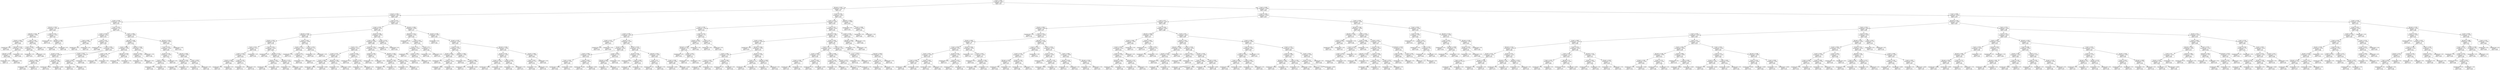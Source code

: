 digraph Tree {
node [shape=box, fontname="helvetica"] ;
edge [fontname="helvetica"] ;
0 [label="P mod <= 0.002\nsquared_error = 0.013\nsamples = 891\nvalue = 0.53"] ;
1 [label="SW mod <= 0.425\nsquared_error = 0.014\nsamples = 318\nvalue = 0.6"] ;
0 -> 1 [labeldistance=2.5, labelangle=45, headlabel="True"] ;
2 [label="W mod <= 0.189\nsquared_error = 0.014\nsamples = 199\nvalue = 0.647"] ;
1 -> 2 ;
3 [label="H mod <= 0.246\nsquared_error = 0.014\nsamples = 67\nvalue = 0.703"] ;
2 -> 3 ;
4 [label="SW mod <= 0.285\nsquared_error = 0.013\nsamples = 10\nvalue = 0.843"] ;
3 -> 4 ;
5 [label="SW mod <= 0.181\nsquared_error = 0.004\nsamples = 7\nvalue = 0.909"] ;
4 -> 5 ;
6 [label="W mod <= 0.044\nsquared_error = 0.004\nsamples = 4\nvalue = 0.946"] ;
5 -> 6 ;
7 [label="squared_error = 0.0\nsamples = 1\nvalue = 0.853"] ;
6 -> 7 ;
8 [label="SW mod <= 0.174\nsquared_error = 0.001\nsamples = 3\nvalue = 0.977"] ;
6 -> 8 ;
9 [label="SW mod <= 0.141\nsquared_error = 0.0\nsamples = 2\nvalue = 0.998"] ;
8 -> 9 ;
10 [label="squared_error = 0.0\nsamples = 1\nvalue = 1.0"] ;
9 -> 10 ;
11 [label="squared_error = -0.0\nsamples = 1\nvalue = 0.995"] ;
9 -> 11 ;
12 [label="squared_error = 0.0\nsamples = 1\nvalue = 0.936"] ;
8 -> 12 ;
13 [label="T mod <= 0.391\nsquared_error = 0.001\nsamples = 3\nvalue = 0.859"] ;
5 -> 13 ;
14 [label="H mod <= 0.056\nsquared_error = 0.0\nsamples = 2\nvalue = 0.881"] ;
13 -> 14 ;
15 [label="squared_error = 0.0\nsamples = 1\nvalue = 0.873"] ;
14 -> 15 ;
16 [label="squared_error = 0.0\nsamples = 1\nvalue = 0.889"] ;
14 -> 16 ;
17 [label="squared_error = 0.0\nsamples = 1\nvalue = 0.815"] ;
13 -> 17 ;
18 [label="T mod <= 0.537\nsquared_error = 0.001\nsamples = 3\nvalue = 0.69"] ;
4 -> 18 ;
19 [label="squared_error = 0.0\nsamples = 1\nvalue = 0.729"] ;
18 -> 19 ;
20 [label="SW mod <= 0.399\nsquared_error = 0.0\nsamples = 2\nvalue = 0.671"] ;
18 -> 20 ;
21 [label="squared_error = 0.0\nsamples = 1\nvalue = 0.662"] ;
20 -> 21 ;
22 [label="squared_error = 0.0\nsamples = 1\nvalue = 0.68"] ;
20 -> 22 ;
23 [label="T mod <= 0.453\nsquared_error = 0.01\nsamples = 57\nvalue = 0.678"] ;
3 -> 23 ;
24 [label="T mod <= 0.129\nsquared_error = 0.008\nsamples = 35\nvalue = 0.719"] ;
23 -> 24 ;
25 [label="T mod <= 0.061\nsquared_error = 0.001\nsamples = 2\nvalue = 0.895"] ;
24 -> 25 ;
26 [label="squared_error = 0.0\nsamples = 1\nvalue = 0.92"] ;
25 -> 26 ;
27 [label="squared_error = 0.0\nsamples = 1\nvalue = 0.87"] ;
25 -> 27 ;
28 [label="H mod <= 0.28\nsquared_error = 0.007\nsamples = 33\nvalue = 0.709"] ;
24 -> 28 ;
29 [label="squared_error = 0.0\nsamples = 1\nvalue = 0.886"] ;
28 -> 29 ;
30 [label="P mod <= 0.001\nsquared_error = 0.006\nsamples = 32\nvalue = 0.703"] ;
28 -> 30 ;
31 [label="W mod <= 0.102\nsquared_error = 0.006\nsamples = 28\nvalue = 0.714"] ;
30 -> 31 ;
32 [label="W mod <= 0.081\nsquared_error = 0.001\nsamples = 8\nvalue = 0.778"] ;
31 -> 32 ;
33 [label="squared_error = 0.0\nsamples = 4\nvalue = 0.804"] ;
32 -> 33 ;
34 [label="squared_error = 0.0\nsamples = 4\nvalue = 0.751"] ;
32 -> 34 ;
35 [label="W mod <= 0.109\nsquared_error = 0.005\nsamples = 20\nvalue = 0.688"] ;
31 -> 35 ;
36 [label="squared_error = 0.003\nsamples = 3\nvalue = 0.578"] ;
35 -> 36 ;
37 [label="squared_error = 0.003\nsamples = 17\nvalue = 0.708"] ;
35 -> 37 ;
38 [label="P mod <= 0.002\nsquared_error = 0.002\nsamples = 4\nvalue = 0.629"] ;
30 -> 38 ;
39 [label="H mod <= 0.952\nsquared_error = 0.0\nsamples = 3\nvalue = 0.606"] ;
38 -> 39 ;
40 [label="squared_error = 0.0\nsamples = 2\nvalue = 0.593"] ;
39 -> 40 ;
41 [label="squared_error = -0.0\nsamples = 1\nvalue = 0.632"] ;
39 -> 41 ;
42 [label="squared_error = -0.0\nsamples = 1\nvalue = 0.698"] ;
38 -> 42 ;
43 [label="T mod <= 0.498\nsquared_error = 0.005\nsamples = 22\nvalue = 0.613"] ;
23 -> 43 ;
44 [label="SW mod <= 0.264\nsquared_error = 0.003\nsamples = 7\nvalue = 0.542"] ;
43 -> 44 ;
45 [label="H mod <= 0.838\nsquared_error = 0.002\nsamples = 4\nvalue = 0.505"] ;
44 -> 45 ;
46 [label="T mod <= 0.48\nsquared_error = 0.0\nsamples = 2\nvalue = 0.462"] ;
45 -> 46 ;
47 [label="squared_error = 0.0\nsamples = 1\nvalue = 0.447"] ;
46 -> 47 ;
48 [label="squared_error = 0.0\nsamples = 1\nvalue = 0.477"] ;
46 -> 48 ;
49 [label="SW mod <= 0.158\nsquared_error = 0.0\nsamples = 2\nvalue = 0.548"] ;
45 -> 49 ;
50 [label="squared_error = 0.0\nsamples = 1\nvalue = 0.559"] ;
49 -> 50 ;
51 [label="squared_error = -0.0\nsamples = 1\nvalue = 0.537"] ;
49 -> 51 ;
52 [label="SW mod <= 0.344\nsquared_error = 0.001\nsamples = 3\nvalue = 0.591"] ;
44 -> 52 ;
53 [label="W mod <= 0.108\nsquared_error = 0.0\nsamples = 2\nvalue = 0.613"] ;
52 -> 53 ;
54 [label="squared_error = 0.0\nsamples = 1\nvalue = 0.622"] ;
53 -> 54 ;
55 [label="squared_error = 0.0\nsamples = 1\nvalue = 0.603"] ;
53 -> 55 ;
56 [label="squared_error = -0.0\nsamples = 1\nvalue = 0.548"] ;
52 -> 56 ;
57 [label="SW mod <= 0.414\nsquared_error = 0.003\nsamples = 15\nvalue = 0.645"] ;
43 -> 57 ;
58 [label="T mod <= 0.521\nsquared_error = 0.002\nsamples = 14\nvalue = 0.655"] ;
57 -> 58 ;
59 [label="W mod <= 0.176\nsquared_error = 0.003\nsamples = 3\nvalue = 0.612"] ;
58 -> 59 ;
60 [label="H mod <= 0.603\nsquared_error = 0.001\nsamples = 2\nvalue = 0.578"] ;
59 -> 60 ;
61 [label="squared_error = 0.0\nsamples = 1\nvalue = 0.549"] ;
60 -> 61 ;
62 [label="squared_error = 0.0\nsamples = 1\nvalue = 0.607"] ;
60 -> 62 ;
63 [label="squared_error = 0.0\nsamples = 1\nvalue = 0.68"] ;
59 -> 63 ;
64 [label="SW mod <= 0.405\nsquared_error = 0.001\nsamples = 11\nvalue = 0.666"] ;
58 -> 64 ;
65 [label="SW mod <= 0.384\nsquared_error = 0.0\nsamples = 9\nvalue = 0.661"] ;
64 -> 65 ;
66 [label="squared_error = 0.0\nsamples = 7\nvalue = 0.668"] ;
65 -> 66 ;
67 [label="squared_error = 0.0\nsamples = 2\nvalue = 0.637"] ;
65 -> 67 ;
68 [label="T mod <= 0.639\nsquared_error = 0.0\nsamples = 2\nvalue = 0.691"] ;
64 -> 68 ;
69 [label="squared_error = 0.0\nsamples = 1\nvalue = 0.702"] ;
68 -> 69 ;
70 [label="squared_error = 0.0\nsamples = 1\nvalue = 0.68"] ;
68 -> 70 ;
71 [label="squared_error = -0.0\nsamples = 1\nvalue = 0.516"] ;
57 -> 71 ;
72 [label="T mod <= 0.577\nsquared_error = 0.011\nsamples = 132\nvalue = 0.619"] ;
2 -> 72 ;
73 [label="H mod <= 0.422\nsquared_error = 0.01\nsamples = 95\nvalue = 0.638"] ;
72 -> 73 ;
74 [label="SW mod <= 0.295\nsquared_error = 0.011\nsamples = 33\nvalue = 0.689"] ;
73 -> 74 ;
75 [label="W mod <= 0.244\nsquared_error = 0.01\nsamples = 28\nvalue = 0.704"] ;
74 -> 75 ;
76 [label="T mod <= 0.472\nsquared_error = 0.017\nsamples = 6\nvalue = 0.789"] ;
75 -> 76 ;
77 [label="H mod <= 0.333\nsquared_error = 0.005\nsamples = 5\nvalue = 0.839"] ;
76 -> 77 ;
78 [label="W mod <= 0.228\nsquared_error = 0.004\nsamples = 3\nvalue = 0.883"] ;
77 -> 78 ;
79 [label="squared_error = 0.0\nsamples = 1\nvalue = 0.97"] ;
78 -> 79 ;
80 [label="squared_error = 0.0\nsamples = 2\nvalue = 0.839"] ;
78 -> 80 ;
81 [label="H mod <= 0.379\nsquared_error = 0.0\nsamples = 2\nvalue = 0.772"] ;
77 -> 81 ;
82 [label="squared_error = 0.0\nsamples = 1\nvalue = 0.751"] ;
81 -> 82 ;
83 [label="squared_error = 0.0\nsamples = 1\nvalue = 0.793"] ;
81 -> 83 ;
84 [label="squared_error = -0.0\nsamples = 1\nvalue = 0.544"] ;
76 -> 84 ;
85 [label="T mod <= 0.223\nsquared_error = 0.005\nsamples = 22\nvalue = 0.681"] ;
75 -> 85 ;
86 [label="squared_error = 0.0\nsamples = 1\nvalue = 0.821"] ;
85 -> 86 ;
87 [label="SW mod <= 0.172\nsquared_error = 0.005\nsamples = 21\nvalue = 0.675"] ;
85 -> 87 ;
88 [label="W mod <= 0.291\nsquared_error = 0.004\nsamples = 7\nvalue = 0.631"] ;
87 -> 88 ;
89 [label="squared_error = 0.0\nsamples = 1\nvalue = 0.485"] ;
88 -> 89 ;
90 [label="squared_error = 0.001\nsamples = 6\nvalue = 0.655"] ;
88 -> 90 ;
91 [label="SW mod <= 0.173\nsquared_error = 0.003\nsamples = 14\nvalue = 0.697"] ;
87 -> 91 ;
92 [label="squared_error = 0.0\nsamples = 1\nvalue = 0.806"] ;
91 -> 92 ;
93 [label="squared_error = 0.003\nsamples = 13\nvalue = 0.688"] ;
91 -> 93 ;
94 [label="H mod <= 0.292\nsquared_error = 0.008\nsamples = 5\nvalue = 0.601"] ;
74 -> 94 ;
95 [label="H mod <= 0.271\nsquared_error = 0.002\nsamples = 3\nvalue = 0.666"] ;
94 -> 95 ;
96 [label="squared_error = 0.0\nsamples = 1\nvalue = 0.723"] ;
95 -> 96 ;
97 [label="T mod <= 0.43\nsquared_error = 0.0\nsamples = 2\nvalue = 0.637"] ;
95 -> 97 ;
98 [label="squared_error = 0.0\nsamples = 1\nvalue = 0.659"] ;
97 -> 98 ;
99 [label="squared_error = 0.0\nsamples = 1\nvalue = 0.615"] ;
97 -> 99 ;
100 [label="H mod <= 0.334\nsquared_error = 0.0\nsamples = 2\nvalue = 0.504"] ;
94 -> 100 ;
101 [label="squared_error = 0.0\nsamples = 1\nvalue = 0.487"] ;
100 -> 101 ;
102 [label="squared_error = -0.0\nsamples = 1\nvalue = 0.521"] ;
100 -> 102 ;
103 [label="W mod <= 0.586\nsquared_error = 0.008\nsamples = 62\nvalue = 0.611"] ;
73 -> 103 ;
104 [label="H mod <= 0.801\nsquared_error = 0.007\nsamples = 60\nvalue = 0.606"] ;
103 -> 104 ;
105 [label="P mod <= 0.0\nsquared_error = 0.007\nsamples = 51\nvalue = 0.593"] ;
104 -> 105 ;
106 [label="H mod <= 0.727\nsquared_error = 0.007\nsamples = 44\nvalue = 0.605"] ;
105 -> 106 ;
107 [label="H mod <= 0.681\nsquared_error = 0.007\nsamples = 39\nvalue = 0.616"] ;
106 -> 107 ;
108 [label="squared_error = 0.006\nsamples = 35\nvalue = 0.607"] ;
107 -> 108 ;
109 [label="squared_error = 0.004\nsamples = 4\nvalue = 0.697"] ;
107 -> 109 ;
110 [label="SW mod <= 0.185\nsquared_error = 0.002\nsamples = 5\nvalue = 0.516"] ;
106 -> 110 ;
111 [label="squared_error = 0.0\nsamples = 1\nvalue = 0.44"] ;
110 -> 111 ;
112 [label="squared_error = 0.001\nsamples = 4\nvalue = 0.534"] ;
110 -> 112 ;
113 [label="H mod <= 0.433\nsquared_error = 0.001\nsamples = 7\nvalue = 0.518"] ;
105 -> 113 ;
114 [label="squared_error = 0.0\nsamples = 1\nvalue = 0.451"] ;
113 -> 114 ;
115 [label="W mod <= 0.274\nsquared_error = 0.0\nsamples = 6\nvalue = 0.529"] ;
113 -> 115 ;
116 [label="squared_error = 0.0\nsamples = 2\nvalue = 0.51"] ;
115 -> 116 ;
117 [label="squared_error = 0.0\nsamples = 4\nvalue = 0.539"] ;
115 -> 117 ;
118 [label="W mod <= 0.214\nsquared_error = 0.003\nsamples = 9\nvalue = 0.678"] ;
104 -> 118 ;
119 [label="W mod <= 0.209\nsquared_error = 0.0\nsamples = 2\nvalue = 0.61"] ;
118 -> 119 ;
120 [label="squared_error = 0.0\nsamples = 1\nvalue = 0.628"] ;
119 -> 120 ;
121 [label="squared_error = -0.0\nsamples = 1\nvalue = 0.591"] ;
119 -> 121 ;
122 [label="SW mod <= 0.168\nsquared_error = 0.002\nsamples = 7\nvalue = 0.697"] ;
118 -> 122 ;
123 [label="SW mod <= 0.148\nsquared_error = 0.0\nsamples = 2\nvalue = 0.741"] ;
122 -> 123 ;
124 [label="squared_error = 0.0\nsamples = 1\nvalue = 0.751"] ;
123 -> 124 ;
125 [label="squared_error = 0.0\nsamples = 1\nvalue = 0.731"] ;
123 -> 125 ;
126 [label="T mod <= 0.447\nsquared_error = 0.002\nsamples = 5\nvalue = 0.68"] ;
122 -> 126 ;
127 [label="squared_error = 0.0\nsamples = 3\nvalue = 0.711"] ;
126 -> 127 ;
128 [label="squared_error = 0.0\nsamples = 2\nvalue = 0.634"] ;
126 -> 128 ;
129 [label="H mod <= 0.742\nsquared_error = 0.0\nsamples = 2\nvalue = 0.783"] ;
103 -> 129 ;
130 [label="squared_error = 0.0\nsamples = 1\nvalue = 0.797"] ;
129 -> 130 ;
131 [label="squared_error = 0.0\nsamples = 1\nvalue = 0.769"] ;
129 -> 131 ;
132 [label="SW mod <= 0.206\nsquared_error = 0.009\nsamples = 37\nvalue = 0.57"] ;
72 -> 132 ;
133 [label="SW mod <= 0.174\nsquared_error = 0.004\nsamples = 6\nvalue = 0.445"] ;
132 -> 133 ;
134 [label="squared_error = 0.0\nsamples = 1\nvalue = 0.548"] ;
133 -> 134 ;
135 [label="T mod <= 0.62\nsquared_error = 0.002\nsamples = 5\nvalue = 0.425"] ;
133 -> 135 ;
136 [label="P mod <= 0.0\nsquared_error = 0.002\nsamples = 3\nvalue = 0.453"] ;
135 -> 136 ;
137 [label="squared_error = 0.0\nsamples = 1\nvalue = 0.51"] ;
136 -> 137 ;
138 [label="H mod <= 0.587\nsquared_error = 0.0\nsamples = 2\nvalue = 0.424"] ;
136 -> 138 ;
139 [label="squared_error = 0.0\nsamples = 1\nvalue = 0.441"] ;
138 -> 139 ;
140 [label="squared_error = 0.0\nsamples = 1\nvalue = 0.408"] ;
138 -> 140 ;
141 [label="H mod <= 0.3\nsquared_error = 0.0\nsamples = 2\nvalue = 0.382"] ;
135 -> 141 ;
142 [label="squared_error = 0.0\nsamples = 1\nvalue = 0.393"] ;
141 -> 142 ;
143 [label="squared_error = 0.0\nsamples = 1\nvalue = 0.372"] ;
141 -> 143 ;
144 [label="W mod <= 0.198\nsquared_error = 0.007\nsamples = 31\nvalue = 0.594"] ;
132 -> 144 ;
145 [label="squared_error = 0.0\nsamples = 1\nvalue = 0.398"] ;
144 -> 145 ;
146 [label="W mod <= 0.279\nsquared_error = 0.005\nsamples = 30\nvalue = 0.601"] ;
144 -> 146 ;
147 [label="H mod <= 0.49\nsquared_error = 0.003\nsamples = 17\nvalue = 0.633"] ;
146 -> 147 ;
148 [label="W mod <= 0.203\nsquared_error = 0.001\nsamples = 12\nvalue = 0.656"] ;
147 -> 148 ;
149 [label="squared_error = 0.0\nsamples = 1\nvalue = 0.706"] ;
148 -> 149 ;
150 [label="P mod <= 0.0\nsquared_error = 0.001\nsamples = 11\nvalue = 0.651"] ;
148 -> 150 ;
151 [label="squared_error = 0.001\nsamples = 10\nvalue = 0.647"] ;
150 -> 151 ;
152 [label="squared_error = 0.0\nsamples = 1\nvalue = 0.695"] ;
150 -> 152 ;
153 [label="SW mod <= 0.366\nsquared_error = 0.002\nsamples = 5\nvalue = 0.577"] ;
147 -> 153 ;
154 [label="squared_error = 0.0\nsamples = 1\nvalue = 0.652"] ;
153 -> 154 ;
155 [label="T mod <= 0.689\nsquared_error = 0.001\nsamples = 4\nvalue = 0.559"] ;
153 -> 155 ;
156 [label="squared_error = 0.0\nsamples = 2\nvalue = 0.53"] ;
155 -> 156 ;
157 [label="squared_error = 0.001\nsamples = 2\nvalue = 0.587"] ;
155 -> 157 ;
158 [label="SW mod <= 0.363\nsquared_error = 0.006\nsamples = 13\nvalue = 0.559"] ;
146 -> 158 ;
159 [label="W mod <= 0.378\nsquared_error = 0.002\nsamples = 10\nvalue = 0.523"] ;
158 -> 159 ;
160 [label="H mod <= 0.431\nsquared_error = 0.001\nsamples = 8\nvalue = 0.536"] ;
159 -> 160 ;
161 [label="squared_error = 0.001\nsamples = 6\nvalue = 0.547"] ;
160 -> 161 ;
162 [label="squared_error = 0.001\nsamples = 2\nvalue = 0.505"] ;
160 -> 162 ;
163 [label="H mod <= 0.338\nsquared_error = 0.0\nsamples = 2\nvalue = 0.469"] ;
159 -> 163 ;
164 [label="squared_error = 0.0\nsamples = 1\nvalue = 0.466"] ;
163 -> 164 ;
165 [label="squared_error = -0.0\nsamples = 1\nvalue = 0.471"] ;
163 -> 165 ;
166 [label="W mod <= 0.464\nsquared_error = 0.001\nsamples = 3\nvalue = 0.681"] ;
158 -> 166 ;
167 [label="T mod <= 0.635\nsquared_error = 0.0\nsamples = 2\nvalue = 0.701"] ;
166 -> 167 ;
168 [label="squared_error = 0.0\nsamples = 1\nvalue = 0.698"] ;
167 -> 168 ;
169 [label="squared_error = 0.0\nsamples = 1\nvalue = 0.705"] ;
167 -> 169 ;
170 [label="squared_error = -0.0\nsamples = 1\nvalue = 0.641"] ;
166 -> 170 ;
171 [label="H mod <= 0.794\nsquared_error = 0.005\nsamples = 119\nvalue = 0.521"] ;
1 -> 171 ;
172 [label="T mod <= 0.722\nsquared_error = 0.004\nsamples = 116\nvalue = 0.518"] ;
171 -> 172 ;
173 [label="T mod <= 0.709\nsquared_error = 0.004\nsamples = 71\nvalue = 0.503"] ;
172 -> 173 ;
174 [label="H mod <= 0.195\nsquared_error = 0.004\nsamples = 64\nvalue = 0.51"] ;
173 -> 174 ;
175 [label="H mod <= 0.157\nsquared_error = 0.001\nsamples = 2\nvalue = 0.611"] ;
174 -> 175 ;
176 [label="squared_error = 0.0\nsamples = 1\nvalue = 0.587"] ;
175 -> 176 ;
177 [label="squared_error = -0.0\nsamples = 1\nvalue = 0.635"] ;
175 -> 177 ;
178 [label="W mod <= 0.19\nsquared_error = 0.004\nsamples = 62\nvalue = 0.507"] ;
174 -> 178 ;
179 [label="W mod <= 0.187\nsquared_error = 0.004\nsamples = 24\nvalue = 0.528"] ;
178 -> 179 ;
180 [label="H mod <= 0.599\nsquared_error = 0.003\nsamples = 21\nvalue = 0.516"] ;
179 -> 180 ;
181 [label="T mod <= 0.544\nsquared_error = 0.001\nsamples = 11\nvalue = 0.493"] ;
180 -> 181 ;
182 [label="squared_error = 0.001\nsamples = 4\nvalue = 0.458"] ;
181 -> 182 ;
183 [label="squared_error = 0.001\nsamples = 7\nvalue = 0.513"] ;
181 -> 183 ;
184 [label="H mod <= 0.635\nsquared_error = 0.003\nsamples = 10\nvalue = 0.541"] ;
180 -> 184 ;
185 [label="squared_error = 0.003\nsamples = 4\nvalue = 0.591"] ;
184 -> 185 ;
186 [label="squared_error = 0.001\nsamples = 6\nvalue = 0.508"] ;
184 -> 186 ;
187 [label="H mod <= 0.597\nsquared_error = 0.0\nsamples = 3\nvalue = 0.616"] ;
179 -> 187 ;
188 [label="SW mod <= 0.806\nsquared_error = 0.0\nsamples = 2\nvalue = 0.603"] ;
187 -> 188 ;
189 [label="squared_error = 0.0\nsamples = 1\nvalue = 0.614"] ;
188 -> 189 ;
190 [label="squared_error = 0.0\nsamples = 1\nvalue = 0.593"] ;
188 -> 190 ;
191 [label="squared_error = -0.0\nsamples = 1\nvalue = 0.642"] ;
187 -> 191 ;
192 [label="W mod <= 0.197\nsquared_error = 0.003\nsamples = 38\nvalue = 0.493"] ;
178 -> 192 ;
193 [label="W mod <= 0.192\nsquared_error = 0.001\nsamples = 4\nvalue = 0.41"] ;
192 -> 193 ;
194 [label="squared_error = 0.0\nsamples = 1\nvalue = 0.37"] ;
193 -> 194 ;
195 [label="T mod <= 0.628\nsquared_error = 0.0\nsamples = 3\nvalue = 0.424"] ;
193 -> 195 ;
196 [label="squared_error = 0.0\nsamples = 2\nvalue = 0.437"] ;
195 -> 196 ;
197 [label="squared_error = -0.0\nsamples = 1\nvalue = 0.397"] ;
195 -> 197 ;
198 [label="SW mod <= 0.451\nsquared_error = 0.003\nsamples = 34\nvalue = 0.503"] ;
192 -> 198 ;
199 [label="P mod <= 0.0\nsquared_error = 0.0\nsamples = 4\nvalue = 0.563"] ;
198 -> 199 ;
200 [label="squared_error = 0.0\nsamples = 3\nvalue = 0.568"] ;
199 -> 200 ;
201 [label="squared_error = -0.0\nsamples = 1\nvalue = 0.548"] ;
199 -> 201 ;
202 [label="H mod <= 0.448\nsquared_error = 0.002\nsamples = 30\nvalue = 0.495"] ;
198 -> 202 ;
203 [label="squared_error = 0.001\nsamples = 9\nvalue = 0.532"] ;
202 -> 203 ;
204 [label="squared_error = 0.002\nsamples = 21\nvalue = 0.479"] ;
202 -> 204 ;
205 [label="T mod <= 0.719\nsquared_error = 0.0\nsamples = 7\nvalue = 0.434"] ;
173 -> 205 ;
206 [label="W mod <= 0.538\nsquared_error = 0.0\nsamples = 5\nvalue = 0.425"] ;
205 -> 206 ;
207 [label="SW mod <= 0.706\nsquared_error = 0.0\nsamples = 4\nvalue = 0.431"] ;
206 -> 207 ;
208 [label="squared_error = 0.0\nsamples = 2\nvalue = 0.432"] ;
207 -> 208 ;
209 [label="H mod <= 0.542\nsquared_error = 0.0\nsamples = 2\nvalue = 0.43"] ;
207 -> 209 ;
210 [label="squared_error = 0.0\nsamples = 1\nvalue = 0.43"] ;
209 -> 210 ;
211 [label="squared_error = -0.0\nsamples = 1\nvalue = 0.429"] ;
209 -> 211 ;
212 [label="squared_error = -0.0\nsamples = 1\nvalue = 0.402"] ;
206 -> 212 ;
213 [label="P mod <= 0.0\nsquared_error = 0.0\nsamples = 2\nvalue = 0.455"] ;
205 -> 213 ;
214 [label="squared_error = 0.0\nsamples = 1\nvalue = 0.475"] ;
213 -> 214 ;
215 [label="squared_error = 0.0\nsamples = 1\nvalue = 0.436"] ;
213 -> 215 ;
216 [label="T mod <= 0.91\nsquared_error = 0.003\nsamples = 45\nvalue = 0.541"] ;
172 -> 216 ;
217 [label="SW mod <= 0.704\nsquared_error = 0.003\nsamples = 42\nvalue = 0.535"] ;
216 -> 217 ;
218 [label="H mod <= 0.283\nsquared_error = 0.002\nsamples = 16\nvalue = 0.567"] ;
217 -> 218 ;
219 [label="squared_error = 0.0\nsamples = 1\nvalue = 0.475"] ;
218 -> 219 ;
220 [label="SW mod <= 0.628\nsquared_error = 0.001\nsamples = 15\nvalue = 0.573"] ;
218 -> 220 ;
221 [label="H mod <= 0.491\nsquared_error = 0.001\nsamples = 11\nvalue = 0.561"] ;
220 -> 221 ;
222 [label="H mod <= 0.435\nsquared_error = 0.001\nsamples = 8\nvalue = 0.571"] ;
221 -> 222 ;
223 [label="squared_error = 0.0\nsamples = 5\nvalue = 0.557"] ;
222 -> 223 ;
224 [label="squared_error = 0.0\nsamples = 3\nvalue = 0.594"] ;
222 -> 224 ;
225 [label="H mod <= 0.586\nsquared_error = 0.0\nsamples = 3\nvalue = 0.535"] ;
221 -> 225 ;
226 [label="squared_error = 0.0\nsamples = 2\nvalue = 0.526"] ;
225 -> 226 ;
227 [label="squared_error = 0.0\nsamples = 1\nvalue = 0.554"] ;
225 -> 227 ;
228 [label="W mod <= 0.255\nsquared_error = 0.001\nsamples = 4\nvalue = 0.606"] ;
220 -> 228 ;
229 [label="P mod <= 0.0\nsquared_error = 0.0\nsamples = 2\nvalue = 0.636"] ;
228 -> 229 ;
230 [label="squared_error = 0.0\nsamples = 1\nvalue = 0.637"] ;
229 -> 230 ;
231 [label="squared_error = 0.0\nsamples = 1\nvalue = 0.635"] ;
229 -> 231 ;
232 [label="SW mod <= 0.669\nsquared_error = 0.0\nsamples = 2\nvalue = 0.577"] ;
228 -> 232 ;
233 [label="squared_error = 0.0\nsamples = 1\nvalue = 0.593"] ;
232 -> 233 ;
234 [label="squared_error = 0.0\nsamples = 1\nvalue = 0.561"] ;
232 -> 234 ;
235 [label="H mod <= 0.563\nsquared_error = 0.003\nsamples = 26\nvalue = 0.515"] ;
217 -> 235 ;
236 [label="P mod <= 0.0\nsquared_error = 0.002\nsamples = 20\nvalue = 0.527"] ;
235 -> 236 ;
237 [label="H mod <= 0.387\nsquared_error = 0.002\nsamples = 16\nvalue = 0.539"] ;
236 -> 237 ;
238 [label="H mod <= 0.364\nsquared_error = 0.001\nsamples = 7\nvalue = 0.512"] ;
237 -> 238 ;
239 [label="squared_error = 0.0\nsamples = 6\nvalue = 0.52"] ;
238 -> 239 ;
240 [label="squared_error = 0.0\nsamples = 1\nvalue = 0.464"] ;
238 -> 240 ;
241 [label="H mod <= 0.391\nsquared_error = 0.002\nsamples = 9\nvalue = 0.56"] ;
237 -> 241 ;
242 [label="squared_error = 0.0\nsamples = 1\nvalue = 0.636"] ;
241 -> 242 ;
243 [label="squared_error = 0.001\nsamples = 8\nvalue = 0.551"] ;
241 -> 243 ;
244 [label="T mod <= 0.836\nsquared_error = 0.002\nsamples = 4\nvalue = 0.48"] ;
236 -> 244 ;
245 [label="H mod <= 0.435\nsquared_error = 0.0\nsamples = 2\nvalue = 0.433"] ;
244 -> 245 ;
246 [label="squared_error = 0.0\nsamples = 1\nvalue = 0.442"] ;
245 -> 246 ;
247 [label="squared_error = -0.0\nsamples = 1\nvalue = 0.424"] ;
245 -> 247 ;
248 [label="W mod <= 0.279\nsquared_error = 0.0\nsamples = 2\nvalue = 0.527"] ;
244 -> 248 ;
249 [label="squared_error = 0.0\nsamples = 1\nvalue = 0.518"] ;
248 -> 249 ;
250 [label="squared_error = -0.0\nsamples = 1\nvalue = 0.535"] ;
248 -> 250 ;
251 [label="T mod <= 0.767\nsquared_error = 0.001\nsamples = 6\nvalue = 0.475"] ;
235 -> 251 ;
252 [label="H mod <= 0.679\nsquared_error = 0.0\nsamples = 2\nvalue = 0.52"] ;
251 -> 252 ;
253 [label="squared_error = 0.0\nsamples = 1\nvalue = 0.518"] ;
252 -> 253 ;
254 [label="squared_error = 0.0\nsamples = 1\nvalue = 0.521"] ;
252 -> 254 ;
255 [label="SW mod <= 0.956\nsquared_error = 0.0\nsamples = 4\nvalue = 0.453"] ;
251 -> 255 ;
256 [label="P mod <= 0.0\nsquared_error = 0.0\nsamples = 3\nvalue = 0.445"] ;
255 -> 256 ;
257 [label="squared_error = 0.0\nsamples = 2\nvalue = 0.446"] ;
256 -> 257 ;
258 [label="squared_error = -0.0\nsamples = 1\nvalue = 0.444"] ;
256 -> 258 ;
259 [label="squared_error = -0.0\nsamples = 1\nvalue = 0.478"] ;
255 -> 259 ;
260 [label="H mod <= 0.197\nsquared_error = 0.001\nsamples = 3\nvalue = 0.624"] ;
216 -> 260 ;
261 [label="SW mod <= 0.818\nsquared_error = 0.0\nsamples = 2\nvalue = 0.602"] ;
260 -> 261 ;
262 [label="squared_error = 0.0\nsamples = 1\nvalue = 0.599"] ;
261 -> 262 ;
263 [label="squared_error = -0.0\nsamples = 1\nvalue = 0.605"] ;
261 -> 263 ;
264 [label="squared_error = -0.0\nsamples = 1\nvalue = 0.669"] ;
260 -> 264 ;
265 [label="SW mod <= 0.528\nsquared_error = 0.008\nsamples = 3\nvalue = 0.653"] ;
171 -> 265 ;
266 [label="squared_error = 0.0\nsamples = 1\nvalue = 0.764"] ;
265 -> 266 ;
267 [label="H mod <= 0.966\nsquared_error = 0.002\nsamples = 2\nvalue = 0.597"] ;
265 -> 267 ;
268 [label="squared_error = 0.0\nsamples = 1\nvalue = 0.645"] ;
267 -> 268 ;
269 [label="squared_error = -0.0\nsamples = 1\nvalue = 0.549"] ;
267 -> 269 ;
270 [label="P mod <= 0.046\nsquared_error = 0.008\nsamples = 573\nvalue = 0.492"] ;
0 -> 270 [labeldistance=2.5, labelangle=-45, headlabel="False"] ;
271 [label="H mod <= 0.887\nsquared_error = 0.008\nsamples = 221\nvalue = 0.521"] ;
270 -> 271 ;
272 [label="T mod <= 0.53\nsquared_error = 0.007\nsamples = 188\nvalue = 0.504"] ;
271 -> 272 ;
273 [label="W mod <= 0.063\nsquared_error = 0.009\nsamples = 68\nvalue = 0.53"] ;
272 -> 273 ;
274 [label="squared_error = 0.0\nsamples = 1\nvalue = 0.764"] ;
273 -> 274 ;
275 [label="T mod <= 0.412\nsquared_error = 0.008\nsamples = 67\nvalue = 0.527"] ;
273 -> 275 ;
276 [label="W mod <= 0.404\nsquared_error = 0.007\nsamples = 36\nvalue = 0.5"] ;
275 -> 276 ;
277 [label="P mod <= 0.034\nsquared_error = 0.007\nsamples = 23\nvalue = 0.532"] ;
276 -> 277 ;
278 [label="P mod <= 0.011\nsquared_error = 0.005\nsamples = 19\nvalue = 0.514"] ;
277 -> 278 ;
279 [label="P mod <= 0.004\nsquared_error = 0.005\nsamples = 10\nvalue = 0.56"] ;
278 -> 279 ;
280 [label="squared_error = 0.002\nsamples = 4\nvalue = 0.492"] ;
279 -> 280 ;
281 [label="squared_error = 0.002\nsamples = 6\nvalue = 0.605"] ;
279 -> 281 ;
282 [label="H mod <= 0.847\nsquared_error = 0.001\nsamples = 9\nvalue = 0.463"] ;
278 -> 282 ;
283 [label="squared_error = 0.001\nsamples = 5\nvalue = 0.442"] ;
282 -> 283 ;
284 [label="squared_error = 0.0\nsamples = 4\nvalue = 0.488"] ;
282 -> 284 ;
285 [label="W mod <= 0.197\nsquared_error = 0.007\nsamples = 4\nvalue = 0.618"] ;
277 -> 285 ;
286 [label="squared_error = 0.0\nsamples = 1\nvalue = 0.75"] ;
285 -> 286 ;
287 [label="W mod <= 0.217\nsquared_error = 0.001\nsamples = 3\nvalue = 0.573"] ;
285 -> 287 ;
288 [label="squared_error = 0.0\nsamples = 1\nvalue = 0.622"] ;
287 -> 288 ;
289 [label="squared_error = 0.0\nsamples = 2\nvalue = 0.549"] ;
287 -> 289 ;
290 [label="W mod <= 0.406\nsquared_error = 0.002\nsamples = 13\nvalue = 0.443"] ;
276 -> 290 ;
291 [label="squared_error = 0.0\nsamples = 1\nvalue = 0.36"] ;
290 -> 291 ;
292 [label="T mod <= 0.207\nsquared_error = 0.002\nsamples = 12\nvalue = 0.45"] ;
290 -> 292 ;
293 [label="squared_error = 0.0\nsamples = 1\nvalue = 0.362"] ;
292 -> 293 ;
294 [label="SW mod <= 0.281\nsquared_error = 0.001\nsamples = 11\nvalue = 0.458"] ;
292 -> 294 ;
295 [label="squared_error = 0.001\nsamples = 8\nvalue = 0.469"] ;
294 -> 295 ;
296 [label="squared_error = 0.0\nsamples = 3\nvalue = 0.428"] ;
294 -> 296 ;
297 [label="SW mod <= 0.137\nsquared_error = 0.008\nsamples = 31\nvalue = 0.558"] ;
275 -> 297 ;
298 [label="H mod <= 0.771\nsquared_error = 0.004\nsamples = 6\nvalue = 0.648"] ;
297 -> 298 ;
299 [label="H mod <= 0.735\nsquared_error = 0.001\nsamples = 5\nvalue = 0.672"] ;
298 -> 299 ;
300 [label="SW mod <= 0.047\nsquared_error = 0.0\nsamples = 3\nvalue = 0.65"] ;
299 -> 300 ;
301 [label="squared_error = 0.0\nsamples = 1\nvalue = 0.626"] ;
300 -> 301 ;
302 [label="squared_error = 0.0\nsamples = 2\nvalue = 0.661"] ;
300 -> 302 ;
303 [label="W mod <= 0.339\nsquared_error = 0.0\nsamples = 2\nvalue = 0.706"] ;
299 -> 303 ;
304 [label="squared_error = 0.0\nsamples = 1\nvalue = 0.686"] ;
303 -> 304 ;
305 [label="squared_error = -0.0\nsamples = 1\nvalue = 0.726"] ;
303 -> 305 ;
306 [label="squared_error = -0.0\nsamples = 1\nvalue = 0.529"] ;
298 -> 306 ;
307 [label="P mod <= 0.034\nsquared_error = 0.006\nsamples = 25\nvalue = 0.537"] ;
297 -> 307 ;
308 [label="H mod <= 0.421\nsquared_error = 0.004\nsamples = 20\nvalue = 0.556"] ;
307 -> 308 ;
309 [label="squared_error = 0.0\nsamples = 1\nvalue = 0.412"] ;
308 -> 309 ;
310 [label="W mod <= 0.547\nsquared_error = 0.003\nsamples = 19\nvalue = 0.563"] ;
308 -> 310 ;
311 [label="squared_error = 0.002\nsamples = 17\nvalue = 0.554"] ;
310 -> 311 ;
312 [label="squared_error = 0.0\nsamples = 2\nvalue = 0.64"] ;
310 -> 312 ;
313 [label="T mod <= 0.469\nsquared_error = 0.009\nsamples = 5\nvalue = 0.461"] ;
307 -> 313 ;
314 [label="W mod <= 0.319\nsquared_error = 0.002\nsamples = 2\nvalue = 0.564"] ;
313 -> 314 ;
315 [label="squared_error = 0.0\nsamples = 1\nvalue = 0.517"] ;
314 -> 315 ;
316 [label="squared_error = 0.0\nsamples = 1\nvalue = 0.611"] ;
314 -> 316 ;
317 [label="SW mod <= 0.524\nsquared_error = 0.002\nsamples = 3\nvalue = 0.393"] ;
313 -> 317 ;
318 [label="squared_error = 0.0\nsamples = 2\nvalue = 0.426"] ;
317 -> 318 ;
319 [label="squared_error = -0.0\nsamples = 1\nvalue = 0.327"] ;
317 -> 319 ;
320 [label="T mod <= 0.562\nsquared_error = 0.005\nsamples = 120\nvalue = 0.489"] ;
272 -> 320 ;
321 [label="SW mod <= 0.682\nsquared_error = 0.004\nsamples = 12\nvalue = 0.42"] ;
320 -> 321 ;
322 [label="W mod <= 0.662\nsquared_error = 0.002\nsamples = 9\nvalue = 0.448"] ;
321 -> 322 ;
323 [label="H mod <= 0.872\nsquared_error = 0.001\nsamples = 8\nvalue = 0.438"] ;
322 -> 323 ;
324 [label="P mod <= 0.007\nsquared_error = 0.001\nsamples = 7\nvalue = 0.429"] ;
323 -> 324 ;
325 [label="SW mod <= 0.404\nsquared_error = 0.0\nsamples = 2\nvalue = 0.458"] ;
324 -> 325 ;
326 [label="squared_error = 0.0\nsamples = 1\nvalue = 0.45"] ;
325 -> 326 ;
327 [label="squared_error = 0.0\nsamples = 1\nvalue = 0.466"] ;
325 -> 327 ;
328 [label="SW mod <= 0.52\nsquared_error = 0.0\nsamples = 5\nvalue = 0.418"] ;
324 -> 328 ;
329 [label="squared_error = 0.0\nsamples = 4\nvalue = 0.424"] ;
328 -> 329 ;
330 [label="squared_error = -0.0\nsamples = 1\nvalue = 0.391"] ;
328 -> 330 ;
331 [label="squared_error = 0.0\nsamples = 1\nvalue = 0.501"] ;
323 -> 331 ;
332 [label="squared_error = -0.0\nsamples = 1\nvalue = 0.53"] ;
322 -> 332 ;
333 [label="H mod <= 0.643\nsquared_error = 0.001\nsamples = 3\nvalue = 0.335"] ;
321 -> 333 ;
334 [label="squared_error = 0.0\nsamples = 1\nvalue = 0.372"] ;
333 -> 334 ;
335 [label="P mod <= 0.032\nsquared_error = 0.0\nsamples = 2\nvalue = 0.317"] ;
333 -> 335 ;
336 [label="squared_error = 0.0\nsamples = 1\nvalue = 0.331"] ;
335 -> 336 ;
337 [label="squared_error = -0.0\nsamples = 1\nvalue = 0.304"] ;
335 -> 337 ;
338 [label="P mod <= 0.02\nsquared_error = 0.005\nsamples = 108\nvalue = 0.497"] ;
320 -> 338 ;
339 [label="W mod <= 0.161\nsquared_error = 0.005\nsamples = 61\nvalue = 0.478"] ;
338 -> 339 ;
340 [label="SW mod <= 0.769\nsquared_error = 0.002\nsamples = 8\nvalue = 0.545"] ;
339 -> 340 ;
341 [label="W mod <= 0.124\nsquared_error = 0.001\nsamples = 7\nvalue = 0.558"] ;
340 -> 341 ;
342 [label="squared_error = 0.0\nsamples = 1\nvalue = 0.629"] ;
341 -> 342 ;
343 [label="W mod <= 0.138\nsquared_error = 0.0\nsamples = 6\nvalue = 0.546"] ;
341 -> 343 ;
344 [label="squared_error = 0.0\nsamples = 3\nvalue = 0.526"] ;
343 -> 344 ;
345 [label="squared_error = 0.0\nsamples = 3\nvalue = 0.565"] ;
343 -> 345 ;
346 [label="squared_error = -0.0\nsamples = 1\nvalue = 0.459"] ;
340 -> 346 ;
347 [label="H mod <= 0.328\nsquared_error = 0.004\nsamples = 53\nvalue = 0.468"] ;
339 -> 347 ;
348 [label="T mod <= 0.637\nsquared_error = 0.002\nsamples = 2\nvalue = 0.601"] ;
347 -> 348 ;
349 [label="squared_error = 0.0\nsamples = 1\nvalue = 0.644"] ;
348 -> 349 ;
350 [label="squared_error = -0.0\nsamples = 1\nvalue = 0.558"] ;
348 -> 350 ;
351 [label="W mod <= 0.263\nsquared_error = 0.004\nsamples = 51\nvalue = 0.462"] ;
347 -> 351 ;
352 [label="T mod <= 0.689\nsquared_error = 0.004\nsamples = 26\nvalue = 0.481"] ;
351 -> 352 ;
353 [label="squared_error = 0.005\nsamples = 12\nvalue = 0.508"] ;
352 -> 353 ;
354 [label="squared_error = 0.002\nsamples = 14\nvalue = 0.459"] ;
352 -> 354 ;
355 [label="P mod <= 0.003\nsquared_error = 0.002\nsamples = 25\nvalue = 0.443"] ;
351 -> 355 ;
356 [label="squared_error = 0.0\nsamples = 2\nvalue = 0.375"] ;
355 -> 356 ;
357 [label="squared_error = 0.002\nsamples = 23\nvalue = 0.448"] ;
355 -> 357 ;
358 [label="H mod <= 0.568\nsquared_error = 0.004\nsamples = 47\nvalue = 0.522"] ;
338 -> 358 ;
359 [label="T mod <= 0.923\nsquared_error = 0.002\nsamples = 18\nvalue = 0.563"] ;
358 -> 359 ;
360 [label="T mod <= 0.817\nsquared_error = 0.002\nsamples = 17\nvalue = 0.569"] ;
359 -> 360 ;
361 [label="T mod <= 0.649\nsquared_error = 0.001\nsamples = 8\nvalue = 0.537"] ;
360 -> 361 ;
362 [label="squared_error = 0.0\nsamples = 3\nvalue = 0.509"] ;
361 -> 362 ;
363 [label="squared_error = 0.001\nsamples = 5\nvalue = 0.554"] ;
361 -> 363 ;
364 [label="T mod <= 0.857\nsquared_error = 0.001\nsamples = 9\nvalue = 0.597"] ;
360 -> 364 ;
365 [label="squared_error = 0.0\nsamples = 3\nvalue = 0.625"] ;
364 -> 365 ;
366 [label="squared_error = 0.0\nsamples = 6\nvalue = 0.583"] ;
364 -> 366 ;
367 [label="squared_error = -0.0\nsamples = 1\nvalue = 0.457"] ;
359 -> 367 ;
368 [label="H mod <= 0.735\nsquared_error = 0.004\nsamples = 29\nvalue = 0.496"] ;
358 -> 368 ;
369 [label="H mod <= 0.686\nsquared_error = 0.002\nsamples = 20\nvalue = 0.471"] ;
368 -> 369 ;
370 [label="SW mod <= 0.933\nsquared_error = 0.002\nsamples = 12\nvalue = 0.492"] ;
369 -> 370 ;
371 [label="squared_error = 0.001\nsamples = 11\nvalue = 0.501"] ;
370 -> 371 ;
372 [label="squared_error = -0.0\nsamples = 1\nvalue = 0.398"] ;
370 -> 372 ;
373 [label="T mod <= 0.704\nsquared_error = 0.002\nsamples = 8\nvalue = 0.439"] ;
369 -> 373 ;
374 [label="squared_error = 0.0\nsamples = 4\nvalue = 0.411"] ;
373 -> 374 ;
375 [label="squared_error = 0.001\nsamples = 4\nvalue = 0.468"] ;
373 -> 375 ;
376 [label="P mod <= 0.032\nsquared_error = 0.003\nsamples = 9\nvalue = 0.551"] ;
368 -> 376 ;
377 [label="H mod <= 0.747\nsquared_error = 0.002\nsamples = 7\nvalue = 0.571"] ;
376 -> 377 ;
378 [label="squared_error = 0.0\nsamples = 1\nvalue = 0.632"] ;
377 -> 378 ;
379 [label="squared_error = 0.001\nsamples = 6\nvalue = 0.561"] ;
377 -> 379 ;
380 [label="squared_error = 0.0\nsamples = 2\nvalue = 0.484"] ;
376 -> 380 ;
381 [label="T mod <= 0.349\nsquared_error = 0.006\nsamples = 33\nvalue = 0.615"] ;
271 -> 381 ;
382 [label="SW mod <= 0.148\nsquared_error = 0.004\nsamples = 23\nvalue = 0.641"] ;
381 -> 382 ;
383 [label="SW mod <= 0.133\nsquared_error = 0.003\nsamples = 4\nvalue = 0.573"] ;
382 -> 383 ;
384 [label="H mod <= 0.909\nsquared_error = 0.0\nsamples = 3\nvalue = 0.603"] ;
383 -> 384 ;
385 [label="squared_error = 0.0\nsamples = 1\nvalue = 0.59"] ;
384 -> 385 ;
386 [label="squared_error = -0.0\nsamples = 2\nvalue = 0.61"] ;
384 -> 386 ;
387 [label="squared_error = -0.0\nsamples = 1\nvalue = 0.484"] ;
383 -> 387 ;
388 [label="H mod <= 0.912\nsquared_error = 0.003\nsamples = 19\nvalue = 0.656"] ;
382 -> 388 ;
389 [label="H mod <= 0.908\nsquared_error = 0.001\nsamples = 4\nvalue = 0.602"] ;
388 -> 389 ;
390 [label="T mod <= 0.229\nsquared_error = 0.0\nsamples = 3\nvalue = 0.615"] ;
389 -> 390 ;
391 [label="P mod <= 0.015\nsquared_error = 0.0\nsamples = 2\nvalue = 0.623"] ;
390 -> 391 ;
392 [label="squared_error = 0.0\nsamples = 1\nvalue = 0.623"] ;
391 -> 392 ;
393 [label="squared_error = 0.0\nsamples = 1\nvalue = 0.623"] ;
391 -> 393 ;
394 [label="squared_error = -0.0\nsamples = 1\nvalue = 0.6"] ;
390 -> 394 ;
395 [label="squared_error = -0.0\nsamples = 1\nvalue = 0.563"] ;
389 -> 395 ;
396 [label="H mod <= 0.971\nsquared_error = 0.002\nsamples = 15\nvalue = 0.67"] ;
388 -> 396 ;
397 [label="H mod <= 0.92\nsquared_error = 0.003\nsamples = 11\nvalue = 0.656"] ;
396 -> 397 ;
398 [label="SW mod <= 0.175\nsquared_error = 0.001\nsamples = 2\nvalue = 0.723"] ;
397 -> 398 ;
399 [label="squared_error = 0.0\nsamples = 1\nvalue = 0.699"] ;
398 -> 399 ;
400 [label="squared_error = 0.0\nsamples = 1\nvalue = 0.747"] ;
398 -> 400 ;
401 [label="T mod <= 0.328\nsquared_error = 0.002\nsamples = 9\nvalue = 0.642"] ;
397 -> 401 ;
402 [label="P mod <= 0.03\nsquared_error = 0.001\nsamples = 7\nvalue = 0.627"] ;
401 -> 402 ;
403 [label="squared_error = 0.001\nsamples = 6\nvalue = 0.636"] ;
402 -> 403 ;
404 [label="squared_error = 0.0\nsamples = 1\nvalue = 0.577"] ;
402 -> 404 ;
405 [label="P mod <= 0.012\nsquared_error = 0.0\nsamples = 2\nvalue = 0.693"] ;
401 -> 405 ;
406 [label="squared_error = 0.0\nsamples = 1\nvalue = 0.682"] ;
405 -> 406 ;
407 [label="squared_error = 0.0\nsamples = 1\nvalue = 0.704"] ;
405 -> 407 ;
408 [label="SW mod <= 0.229\nsquared_error = 0.0\nsamples = 4\nvalue = 0.706"] ;
396 -> 408 ;
409 [label="T mod <= 0.289\nsquared_error = 0.0\nsamples = 2\nvalue = 0.689"] ;
408 -> 409 ;
410 [label="squared_error = 0.0\nsamples = 1\nvalue = 0.676"] ;
409 -> 410 ;
411 [label="squared_error = 0.0\nsamples = 1\nvalue = 0.701"] ;
409 -> 411 ;
412 [label="T mod <= 0.262\nsquared_error = 0.0\nsamples = 2\nvalue = 0.724"] ;
408 -> 412 ;
413 [label="squared_error = 0.0\nsamples = 1\nvalue = 0.73"] ;
412 -> 413 ;
414 [label="squared_error = 0.0\nsamples = 1\nvalue = 0.718"] ;
412 -> 414 ;
415 [label="P mod <= 0.022\nsquared_error = 0.006\nsamples = 10\nvalue = 0.554"] ;
381 -> 415 ;
416 [label="T mod <= 0.456\nsquared_error = 0.001\nsamples = 4\nvalue = 0.609"] ;
415 -> 416 ;
417 [label="squared_error = 0.0\nsamples = 1\nvalue = 0.551"] ;
416 -> 417 ;
418 [label="P mod <= 0.011\nsquared_error = 0.0\nsamples = 3\nvalue = 0.628"] ;
416 -> 418 ;
419 [label="squared_error = 0.0\nsamples = 1\nvalue = 0.639"] ;
418 -> 419 ;
420 [label="T mod <= 0.528\nsquared_error = 0.0\nsamples = 2\nvalue = 0.622"] ;
418 -> 420 ;
421 [label="squared_error = 0.0\nsamples = 1\nvalue = 0.621"] ;
420 -> 421 ;
422 [label="squared_error = 0.0\nsamples = 1\nvalue = 0.623"] ;
420 -> 422 ;
423 [label="SW mod <= 0.133\nsquared_error = 0.006\nsamples = 6\nvalue = 0.517"] ;
415 -> 423 ;
424 [label="T mod <= 0.454\nsquared_error = 0.0\nsamples = 3\nvalue = 0.587"] ;
423 -> 424 ;
425 [label="squared_error = 0.0\nsamples = 1\nvalue = 0.559"] ;
424 -> 425 ;
426 [label="SW mod <= 0.099\nsquared_error = 0.0\nsamples = 2\nvalue = 0.601"] ;
424 -> 426 ;
427 [label="squared_error = 0.0\nsamples = 1\nvalue = 0.593"] ;
426 -> 427 ;
428 [label="squared_error = -0.0\nsamples = 1\nvalue = 0.608"] ;
426 -> 428 ;
429 [label="SW mod <= 0.193\nsquared_error = 0.002\nsamples = 3\nvalue = 0.447"] ;
423 -> 429 ;
430 [label="W mod <= 0.165\nsquared_error = 0.0\nsamples = 2\nvalue = 0.479"] ;
429 -> 430 ;
431 [label="squared_error = 0.0\nsamples = 1\nvalue = 0.475"] ;
430 -> 431 ;
432 [label="squared_error = 0.0\nsamples = 1\nvalue = 0.482"] ;
430 -> 432 ;
433 [label="squared_error = 0.0\nsamples = 1\nvalue = 0.383"] ;
429 -> 433 ;
434 [label="T mod <= 0.809\nsquared_error = 0.006\nsamples = 352\nvalue = 0.474"] ;
270 -> 434 ;
435 [label="SW mod <= 0.342\nsquared_error = 0.006\nsamples = 315\nvalue = 0.467"] ;
434 -> 435 ;
436 [label="P mod <= 0.163\nsquared_error = 0.006\nsamples = 169\nvalue = 0.492"] ;
435 -> 436 ;
437 [label="T mod <= 0.434\nsquared_error = 0.006\nsamples = 115\nvalue = 0.505"] ;
436 -> 437 ;
438 [label="H mod <= 0.887\nsquared_error = 0.005\nsamples = 56\nvalue = 0.485"] ;
437 -> 438 ;
439 [label="SW mod <= 0.141\nsquared_error = 0.002\nsamples = 30\nvalue = 0.449"] ;
438 -> 439 ;
440 [label="W mod <= 0.213\nsquared_error = 0.002\nsamples = 12\nvalue = 0.474"] ;
439 -> 440 ;
441 [label="T mod <= 0.292\nsquared_error = 0.0\nsamples = 2\nvalue = 0.409"] ;
440 -> 441 ;
442 [label="squared_error = 0.0\nsamples = 1\nvalue = 0.406"] ;
441 -> 442 ;
443 [label="squared_error = -0.0\nsamples = 1\nvalue = 0.411"] ;
441 -> 443 ;
444 [label="W mod <= 0.338\nsquared_error = 0.001\nsamples = 10\nvalue = 0.487"] ;
440 -> 444 ;
445 [label="squared_error = 0.0\nsamples = 2\nvalue = 0.552"] ;
444 -> 445 ;
446 [label="squared_error = 0.0\nsamples = 8\nvalue = 0.471"] ;
444 -> 446 ;
447 [label="W mod <= 0.577\nsquared_error = 0.001\nsamples = 18\nvalue = 0.433"] ;
439 -> 447 ;
448 [label="SW mod <= 0.16\nsquared_error = 0.001\nsamples = 14\nvalue = 0.442"] ;
447 -> 448 ;
449 [label="squared_error = 0.0\nsamples = 1\nvalue = 0.371"] ;
448 -> 449 ;
450 [label="squared_error = 0.0\nsamples = 13\nvalue = 0.448"] ;
448 -> 450 ;
451 [label="SW mod <= 0.274\nsquared_error = 0.001\nsamples = 4\nvalue = 0.4"] ;
447 -> 451 ;
452 [label="squared_error = 0.0\nsamples = 3\nvalue = 0.417"] ;
451 -> 452 ;
453 [label="squared_error = 0.0\nsamples = 1\nvalue = 0.347"] ;
451 -> 453 ;
454 [label="T mod <= 0.412\nsquared_error = 0.005\nsamples = 26\nvalue = 0.526"] ;
438 -> 454 ;
455 [label="T mod <= 0.23\nsquared_error = 0.003\nsamples = 19\nvalue = 0.553"] ;
454 -> 455 ;
456 [label="P mod <= 0.074\nsquared_error = 0.0\nsamples = 2\nvalue = 0.662"] ;
455 -> 456 ;
457 [label="squared_error = 0.0\nsamples = 1\nvalue = 0.652"] ;
456 -> 457 ;
458 [label="squared_error = 0.0\nsamples = 1\nvalue = 0.672"] ;
456 -> 458 ;
459 [label="SW mod <= 0.1\nsquared_error = 0.002\nsamples = 17\nvalue = 0.541"] ;
455 -> 459 ;
460 [label="squared_error = 0.001\nsamples = 4\nvalue = 0.577"] ;
459 -> 460 ;
461 [label="squared_error = 0.001\nsamples = 13\nvalue = 0.529"] ;
459 -> 461 ;
462 [label="SW mod <= 0.16\nsquared_error = 0.001\nsamples = 7\nvalue = 0.45"] ;
454 -> 462 ;
463 [label="H mod <= 0.921\nsquared_error = 0.001\nsamples = 3\nvalue = 0.483"] ;
462 -> 463 ;
464 [label="squared_error = 0.0\nsamples = 1\nvalue = 0.529"] ;
463 -> 464 ;
465 [label="squared_error = 0.0\nsamples = 2\nvalue = 0.459"] ;
463 -> 465 ;
466 [label="W mod <= 0.438\nsquared_error = 0.0\nsamples = 4\nvalue = 0.425"] ;
462 -> 466 ;
467 [label="squared_error = 0.0\nsamples = 3\nvalue = 0.416"] ;
466 -> 467 ;
468 [label="squared_error = -0.0\nsamples = 1\nvalue = 0.455"] ;
466 -> 468 ;
469 [label="T mod <= 0.51\nsquared_error = 0.006\nsamples = 59\nvalue = 0.524"] ;
437 -> 469 ;
470 [label="H mod <= 0.802\nsquared_error = 0.006\nsamples = 28\nvalue = 0.555"] ;
469 -> 470 ;
471 [label="SW mod <= 0.248\nsquared_error = 0.006\nsamples = 7\nvalue = 0.618"] ;
470 -> 471 ;
472 [label="W mod <= 0.381\nsquared_error = 0.002\nsamples = 5\nvalue = 0.662"] ;
471 -> 472 ;
473 [label="squared_error = 0.0\nsamples = 2\nvalue = 0.702"] ;
472 -> 473 ;
474 [label="squared_error = 0.001\nsamples = 3\nvalue = 0.635"] ;
472 -> 474 ;
475 [label="H mod <= 0.737\nsquared_error = 0.002\nsamples = 2\nvalue = 0.508"] ;
471 -> 475 ;
476 [label="squared_error = 0.0\nsamples = 1\nvalue = 0.469"] ;
475 -> 476 ;
477 [label="squared_error = 0.0\nsamples = 1\nvalue = 0.547"] ;
475 -> 477 ;
478 [label="H mod <= 0.808\nsquared_error = 0.005\nsamples = 21\nvalue = 0.534"] ;
470 -> 478 ;
479 [label="squared_error = 0.0\nsamples = 1\nvalue = 0.373"] ;
478 -> 479 ;
480 [label="T mod <= 0.491\nsquared_error = 0.004\nsamples = 20\nvalue = 0.542"] ;
478 -> 480 ;
481 [label="squared_error = 0.003\nsamples = 16\nvalue = 0.527"] ;
480 -> 481 ;
482 [label="squared_error = 0.002\nsamples = 4\nvalue = 0.604"] ;
480 -> 482 ;
483 [label="T mod <= 0.621\nsquared_error = 0.005\nsamples = 31\nvalue = 0.497"] ;
469 -> 483 ;
484 [label="T mod <= 0.57\nsquared_error = 0.004\nsamples = 17\nvalue = 0.469"] ;
483 -> 484 ;
485 [label="W mod <= 0.16\nsquared_error = 0.002\nsamples = 10\nvalue = 0.505"] ;
484 -> 485 ;
486 [label="squared_error = 0.0\nsamples = 1\nvalue = 0.442"] ;
485 -> 486 ;
487 [label="squared_error = 0.002\nsamples = 9\nvalue = 0.512"] ;
485 -> 487 ;
488 [label="T mod <= 0.607\nsquared_error = 0.001\nsamples = 7\nvalue = 0.418"] ;
484 -> 488 ;
489 [label="squared_error = 0.001\nsamples = 6\nvalue = 0.43"] ;
488 -> 489 ;
490 [label="squared_error = 0.0\nsamples = 1\nvalue = 0.346"] ;
488 -> 490 ;
491 [label="SW mod <= 0.289\nsquared_error = 0.004\nsamples = 14\nvalue = 0.531"] ;
483 -> 491 ;
492 [label="P mod <= 0.138\nsquared_error = 0.004\nsamples = 10\nvalue = 0.548"] ;
491 -> 492 ;
493 [label="squared_error = 0.002\nsamples = 7\nvalue = 0.576"] ;
492 -> 493 ;
494 [label="squared_error = 0.003\nsamples = 3\nvalue = 0.484"] ;
492 -> 494 ;
495 [label="P mod <= 0.058\nsquared_error = 0.002\nsamples = 4\nvalue = 0.487"] ;
491 -> 495 ;
496 [label="squared_error = 0.0\nsamples = 1\nvalue = 0.524"] ;
495 -> 496 ;
497 [label="squared_error = 0.002\nsamples = 3\nvalue = 0.474"] ;
495 -> 497 ;
498 [label="P mod <= 0.595\nsquared_error = 0.004\nsamples = 54\nvalue = 0.463"] ;
436 -> 498 ;
499 [label="SW mod <= 0.071\nsquared_error = 0.003\nsamples = 52\nvalue = 0.467"] ;
498 -> 499 ;
500 [label="H mod <= 0.942\nsquared_error = 0.005\nsamples = 8\nvalue = 0.511"] ;
499 -> 500 ;
501 [label="P mod <= 0.401\nsquared_error = 0.002\nsamples = 6\nvalue = 0.545"] ;
500 -> 501 ;
502 [label="H mod <= 0.838\nsquared_error = 0.0\nsamples = 4\nvalue = 0.576"] ;
501 -> 502 ;
503 [label="squared_error = 0.0\nsamples = 1\nvalue = 0.553"] ;
502 -> 503 ;
504 [label="squared_error = 0.0\nsamples = 3\nvalue = 0.584"] ;
502 -> 504 ;
505 [label="H mod <= 0.895\nsquared_error = 0.001\nsamples = 2\nvalue = 0.482"] ;
501 -> 505 ;
506 [label="squared_error = 0.0\nsamples = 1\nvalue = 0.458"] ;
505 -> 506 ;
507 [label="squared_error = 0.0\nsamples = 1\nvalue = 0.506"] ;
505 -> 507 ;
508 [label="P mod <= 0.265\nsquared_error = 0.0\nsamples = 2\nvalue = 0.408"] ;
500 -> 508 ;
509 [label="squared_error = 0.0\nsamples = 1\nvalue = 0.387"] ;
508 -> 509 ;
510 [label="squared_error = 0.0\nsamples = 1\nvalue = 0.43"] ;
508 -> 510 ;
511 [label="W mod <= 0.18\nsquared_error = 0.003\nsamples = 44\nvalue = 0.459"] ;
499 -> 511 ;
512 [label="SW mod <= 0.18\nsquared_error = 0.001\nsamples = 6\nvalue = 0.511"] ;
511 -> 512 ;
513 [label="P mod <= 0.264\nsquared_error = 0.0\nsamples = 2\nvalue = 0.551"] ;
512 -> 513 ;
514 [label="squared_error = 0.0\nsamples = 1\nvalue = 0.569"] ;
513 -> 514 ;
515 [label="squared_error = -0.0\nsamples = 1\nvalue = 0.534"] ;
513 -> 515 ;
516 [label="W mod <= 0.127\nsquared_error = 0.0\nsamples = 4\nvalue = 0.491"] ;
512 -> 516 ;
517 [label="squared_error = 0.0\nsamples = 2\nvalue = 0.47"] ;
516 -> 517 ;
518 [label="squared_error = 0.0\nsamples = 2\nvalue = 0.512"] ;
516 -> 518 ;
519 [label="H mod <= 0.846\nsquared_error = 0.003\nsamples = 38\nvalue = 0.451"] ;
511 -> 519 ;
520 [label="P mod <= 0.181\nsquared_error = 0.006\nsamples = 5\nvalue = 0.491"] ;
519 -> 520 ;
521 [label="squared_error = 0.0\nsamples = 2\nvalue = 0.403"] ;
520 -> 521 ;
522 [label="squared_error = 0.002\nsamples = 3\nvalue = 0.55"] ;
520 -> 522 ;
523 [label="H mod <= 0.857\nsquared_error = 0.002\nsamples = 33\nvalue = 0.445"] ;
519 -> 523 ;
524 [label="squared_error = 0.0\nsamples = 2\nvalue = 0.374"] ;
523 -> 524 ;
525 [label="squared_error = 0.001\nsamples = 31\nvalue = 0.45"] ;
523 -> 525 ;
526 [label="T mod <= 0.541\nsquared_error = 0.0\nsamples = 2\nvalue = 0.347"] ;
498 -> 526 ;
527 [label="squared_error = 0.0\nsamples = 1\nvalue = 0.36"] ;
526 -> 527 ;
528 [label="squared_error = 0.0\nsamples = 1\nvalue = 0.333"] ;
526 -> 528 ;
529 [label="T mod <= 0.725\nsquared_error = 0.004\nsamples = 146\nvalue = 0.438"] ;
435 -> 529 ;
530 [label="T mod <= 0.58\nsquared_error = 0.004\nsamples = 104\nvalue = 0.424"] ;
529 -> 530 ;
531 [label="H mod <= 0.975\nsquared_error = 0.004\nsamples = 47\nvalue = 0.451"] ;
530 -> 531 ;
532 [label="T mod <= 0.578\nsquared_error = 0.003\nsamples = 45\nvalue = 0.446"] ;
531 -> 532 ;
533 [label="SW mod <= 0.801\nsquared_error = 0.003\nsamples = 44\nvalue = 0.443"] ;
532 -> 533 ;
534 [label="SW mod <= 0.613\nsquared_error = 0.003\nsamples = 42\nvalue = 0.447"] ;
533 -> 534 ;
535 [label="squared_error = 0.002\nsamples = 37\nvalue = 0.442"] ;
534 -> 535 ;
536 [label="squared_error = 0.005\nsamples = 5\nvalue = 0.487"] ;
534 -> 536 ;
537 [label="P mod <= 0.115\nsquared_error = 0.0\nsamples = 2\nvalue = 0.363"] ;
533 -> 537 ;
538 [label="squared_error = 0.0\nsamples = 1\nvalue = 0.371"] ;
537 -> 538 ;
539 [label="squared_error = -0.0\nsamples = 1\nvalue = 0.356"] ;
537 -> 539 ;
540 [label="squared_error = 0.0\nsamples = 1\nvalue = 0.587"] ;
532 -> 540 ;
541 [label="W mod <= 0.349\nsquared_error = 0.0\nsamples = 2\nvalue = 0.551"] ;
531 -> 541 ;
542 [label="squared_error = 0.0\nsamples = 1\nvalue = 0.533"] ;
541 -> 542 ;
543 [label="squared_error = -0.0\nsamples = 1\nvalue = 0.569"] ;
541 -> 543 ;
544 [label="SW mod <= 0.703\nsquared_error = 0.003\nsamples = 57\nvalue = 0.402"] ;
530 -> 544 ;
545 [label="T mod <= 0.688\nsquared_error = 0.003\nsamples = 43\nvalue = 0.414"] ;
544 -> 545 ;
546 [label="W mod <= 0.28\nsquared_error = 0.002\nsamples = 32\nvalue = 0.398"] ;
545 -> 546 ;
547 [label="SW mod <= 0.68\nsquared_error = 0.002\nsamples = 19\nvalue = 0.418"] ;
546 -> 547 ;
548 [label="squared_error = 0.002\nsamples = 18\nvalue = 0.422"] ;
547 -> 548 ;
549 [label="squared_error = 0.0\nsamples = 1\nvalue = 0.337"] ;
547 -> 549 ;
550 [label="P mod <= 0.158\nsquared_error = 0.002\nsamples = 13\nvalue = 0.369"] ;
546 -> 550 ;
551 [label="squared_error = 0.001\nsamples = 10\nvalue = 0.384"] ;
550 -> 551 ;
552 [label="squared_error = 0.0\nsamples = 3\nvalue = 0.317"] ;
550 -> 552 ;
553 [label="P mod <= 0.13\nsquared_error = 0.001\nsamples = 11\nvalue = 0.463"] ;
545 -> 553 ;
554 [label="T mod <= 0.705\nsquared_error = 0.001\nsamples = 4\nvalue = 0.495"] ;
553 -> 554 ;
555 [label="squared_error = 0.0\nsamples = 2\nvalue = 0.525"] ;
554 -> 555 ;
556 [label="squared_error = 0.0\nsamples = 2\nvalue = 0.465"] ;
554 -> 556 ;
557 [label="W mod <= 0.119\nsquared_error = 0.001\nsamples = 7\nvalue = 0.444"] ;
553 -> 557 ;
558 [label="squared_error = 0.0\nsamples = 1\nvalue = 0.489"] ;
557 -> 558 ;
559 [label="squared_error = 0.0\nsamples = 6\nvalue = 0.437"] ;
557 -> 559 ;
560 [label="T mod <= 0.674\nsquared_error = 0.001\nsamples = 14\nvalue = 0.363"] ;
544 -> 560 ;
561 [label="P mod <= 0.077\nsquared_error = 0.001\nsamples = 8\nvalue = 0.348"] ;
560 -> 561 ;
562 [label="SW mod <= 0.81\nsquared_error = 0.0\nsamples = 3\nvalue = 0.373"] ;
561 -> 562 ;
563 [label="squared_error = 0.0\nsamples = 1\nvalue = 0.36"] ;
562 -> 563 ;
564 [label="squared_error = 0.0\nsamples = 2\nvalue = 0.38"] ;
562 -> 564 ;
565 [label="W mod <= 0.178\nsquared_error = 0.0\nsamples = 5\nvalue = 0.333"] ;
561 -> 565 ;
566 [label="squared_error = 0.0\nsamples = 1\nvalue = 0.309"] ;
565 -> 566 ;
567 [label="squared_error = 0.0\nsamples = 4\nvalue = 0.339"] ;
565 -> 567 ;
568 [label="W mod <= 0.426\nsquared_error = 0.001\nsamples = 6\nvalue = 0.383"] ;
560 -> 568 ;
569 [label="P mod <= 0.204\nsquared_error = 0.0\nsamples = 4\nvalue = 0.402"] ;
568 -> 569 ;
570 [label="squared_error = 0.0\nsamples = 3\nvalue = 0.41"] ;
569 -> 570 ;
571 [label="squared_error = 0.0\nsamples = 1\nvalue = 0.379"] ;
569 -> 571 ;
572 [label="SW mod <= 0.894\nsquared_error = 0.0\nsamples = 2\nvalue = 0.344"] ;
568 -> 572 ;
573 [label="squared_error = 0.0\nsamples = 1\nvalue = 0.356"] ;
572 -> 573 ;
574 [label="squared_error = 0.0\nsamples = 1\nvalue = 0.333"] ;
572 -> 574 ;
575 [label="W mod <= 0.23\nsquared_error = 0.004\nsamples = 42\nvalue = 0.474"] ;
529 -> 575 ;
576 [label="H mod <= 0.818\nsquared_error = 0.005\nsamples = 23\nvalue = 0.494"] ;
575 -> 576 ;
577 [label="SW mod <= 0.761\nsquared_error = 0.005\nsamples = 17\nvalue = 0.475"] ;
576 -> 577 ;
578 [label="T mod <= 0.8\nsquared_error = 0.004\nsamples = 15\nvalue = 0.484"] ;
577 -> 578 ;
579 [label="W mod <= 0.155\nsquared_error = 0.004\nsamples = 14\nvalue = 0.491"] ;
578 -> 579 ;
580 [label="squared_error = 0.0\nsamples = 2\nvalue = 0.426"] ;
579 -> 580 ;
581 [label="squared_error = 0.003\nsamples = 12\nvalue = 0.502"] ;
579 -> 581 ;
582 [label="squared_error = -0.0\nsamples = 1\nvalue = 0.385"] ;
578 -> 582 ;
583 [label="W mod <= 0.188\nsquared_error = 0.003\nsamples = 2\nvalue = 0.406"] ;
577 -> 583 ;
584 [label="squared_error = 0.0\nsamples = 1\nvalue = 0.356"] ;
583 -> 584 ;
585 [label="squared_error = 0.0\nsamples = 1\nvalue = 0.456"] ;
583 -> 585 ;
586 [label="T mod <= 0.757\nsquared_error = 0.002\nsamples = 6\nvalue = 0.548"] ;
576 -> 586 ;
587 [label="SW mod <= 0.362\nsquared_error = 0.0\nsamples = 2\nvalue = 0.484"] ;
586 -> 587 ;
588 [label="squared_error = 0.0\nsamples = 1\nvalue = 0.489"] ;
587 -> 588 ;
589 [label="squared_error = -0.0\nsamples = 1\nvalue = 0.479"] ;
587 -> 589 ;
590 [label="SW mod <= 0.579\nsquared_error = 0.0\nsamples = 4\nvalue = 0.58"] ;
586 -> 590 ;
591 [label="W mod <= 0.155\nsquared_error = 0.0\nsamples = 3\nvalue = 0.59"] ;
590 -> 591 ;
592 [label="squared_error = 0.0\nsamples = 1\nvalue = 0.604"] ;
591 -> 592 ;
593 [label="squared_error = 0.0\nsamples = 2\nvalue = 0.583"] ;
591 -> 593 ;
594 [label="squared_error = -0.0\nsamples = 1\nvalue = 0.551"] ;
590 -> 594 ;
595 [label="T mod <= 0.734\nsquared_error = 0.002\nsamples = 19\nvalue = 0.449"] ;
575 -> 595 ;
596 [label="P mod <= 0.168\nsquared_error = 0.0\nsamples = 2\nvalue = 0.523"] ;
595 -> 596 ;
597 [label="squared_error = 0.0\nsamples = 1\nvalue = 0.507"] ;
596 -> 597 ;
598 [label="squared_error = -0.0\nsamples = 1\nvalue = 0.539"] ;
596 -> 598 ;
599 [label="H mod <= 0.857\nsquared_error = 0.002\nsamples = 17\nvalue = 0.44"] ;
595 -> 599 ;
600 [label="P mod <= 0.153\nsquared_error = 0.001\nsamples = 15\nvalue = 0.447"] ;
599 -> 600 ;
601 [label="W mod <= 0.254\nsquared_error = 0.0\nsamples = 7\nvalue = 0.426"] ;
600 -> 601 ;
602 [label="squared_error = 0.0\nsamples = 2\nvalue = 0.401"] ;
601 -> 602 ;
603 [label="squared_error = 0.0\nsamples = 5\nvalue = 0.436"] ;
601 -> 603 ;
604 [label="W mod <= 0.329\nsquared_error = 0.002\nsamples = 8\nvalue = 0.466"] ;
600 -> 604 ;
605 [label="squared_error = 0.0\nsamples = 5\nvalue = 0.49"] ;
604 -> 605 ;
606 [label="squared_error = 0.001\nsamples = 3\nvalue = 0.426"] ;
604 -> 606 ;
607 [label="P mod <= 0.227\nsquared_error = 0.0\nsamples = 2\nvalue = 0.388"] ;
599 -> 607 ;
608 [label="squared_error = 0.0\nsamples = 1\nvalue = 0.378"] ;
607 -> 608 ;
609 [label="squared_error = -0.0\nsamples = 1\nvalue = 0.397"] ;
607 -> 609 ;
610 [label="P mod <= 0.159\nsquared_error = 0.005\nsamples = 37\nvalue = 0.533"] ;
434 -> 610 ;
611 [label="H mod <= 0.817\nsquared_error = 0.004\nsamples = 19\nvalue = 0.499"] ;
610 -> 611 ;
612 [label="P mod <= 0.143\nsquared_error = 0.003\nsamples = 18\nvalue = 0.491"] ;
611 -> 612 ;
613 [label="P mod <= 0.101\nsquared_error = 0.003\nsamples = 14\nvalue = 0.507"] ;
612 -> 613 ;
614 [label="W mod <= 0.259\nsquared_error = 0.002\nsamples = 9\nvalue = 0.488"] ;
613 -> 614 ;
615 [label="W mod <= 0.219\nsquared_error = 0.001\nsamples = 8\nvalue = 0.497"] ;
614 -> 615 ;
616 [label="SW mod <= 0.323\nsquared_error = 0.0\nsamples = 5\nvalue = 0.484"] ;
615 -> 616 ;
617 [label="squared_error = 0.0\nsamples = 1\nvalue = 0.509"] ;
616 -> 617 ;
618 [label="squared_error = 0.0\nsamples = 4\nvalue = 0.477"] ;
616 -> 618 ;
619 [label="T mod <= 0.9\nsquared_error = 0.002\nsamples = 3\nvalue = 0.521"] ;
615 -> 619 ;
620 [label="squared_error = 0.001\nsamples = 2\nvalue = 0.545"] ;
619 -> 620 ;
621 [label="squared_error = 0.0\nsamples = 1\nvalue = 0.472"] ;
619 -> 621 ;
622 [label="squared_error = -0.0\nsamples = 1\nvalue = 0.412"] ;
614 -> 622 ;
623 [label="P mod <= 0.119\nsquared_error = 0.002\nsamples = 5\nvalue = 0.541"] ;
613 -> 623 ;
624 [label="H mod <= 0.614\nsquared_error = 0.0\nsamples = 2\nvalue = 0.595"] ;
623 -> 624 ;
625 [label="squared_error = 0.0\nsamples = 1\nvalue = 0.574"] ;
624 -> 625 ;
626 [label="squared_error = 0.0\nsamples = 1\nvalue = 0.617"] ;
624 -> 626 ;
627 [label="P mod <= 0.127\nsquared_error = 0.0\nsamples = 3\nvalue = 0.504"] ;
623 -> 627 ;
628 [label="squared_error = 0.0\nsamples = 1\nvalue = 0.491"] ;
627 -> 628 ;
629 [label="W mod <= 0.207\nsquared_error = 0.0\nsamples = 2\nvalue = 0.511"] ;
627 -> 629 ;
630 [label="squared_error = 0.0\nsamples = 1\nvalue = 0.505"] ;
629 -> 630 ;
631 [label="squared_error = -0.0\nsamples = 1\nvalue = 0.516"] ;
629 -> 631 ;
632 [label="H mod <= 0.719\nsquared_error = 0.001\nsamples = 4\nvalue = 0.436"] ;
612 -> 632 ;
633 [label="H mod <= 0.635\nsquared_error = 0.0\nsamples = 3\nvalue = 0.416"] ;
632 -> 633 ;
634 [label="H mod <= 0.596\nsquared_error = 0.0\nsamples = 2\nvalue = 0.407"] ;
633 -> 634 ;
635 [label="squared_error = 0.0\nsamples = 1\nvalue = 0.401"] ;
634 -> 635 ;
636 [label="squared_error = 0.0\nsamples = 1\nvalue = 0.413"] ;
634 -> 636 ;
637 [label="squared_error = 0.0\nsamples = 1\nvalue = 0.432"] ;
633 -> 637 ;
638 [label="squared_error = -0.0\nsamples = 1\nvalue = 0.497"] ;
632 -> 638 ;
639 [label="squared_error = -0.0\nsamples = 1\nvalue = 0.647"] ;
611 -> 639 ;
640 [label="SW mod <= 0.703\nsquared_error = 0.003\nsamples = 18\nvalue = 0.568"] ;
610 -> 640 ;
641 [label="P mod <= 0.165\nsquared_error = 0.003\nsamples = 9\nvalue = 0.531"] ;
640 -> 641 ;
642 [label="squared_error = 0.0\nsamples = 1\nvalue = 0.637"] ;
641 -> 642 ;
643 [label="P mod <= 0.235\nsquared_error = 0.001\nsamples = 8\nvalue = 0.517"] ;
641 -> 643 ;
644 [label="P mod <= 0.178\nsquared_error = 0.001\nsamples = 5\nvalue = 0.538"] ;
643 -> 644 ;
645 [label="W mod <= 0.213\nsquared_error = 0.0\nsamples = 3\nvalue = 0.519"] ;
644 -> 645 ;
646 [label="T mod <= 0.814\nsquared_error = 0.0\nsamples = 2\nvalue = 0.507"] ;
645 -> 646 ;
647 [label="squared_error = 0.0\nsamples = 1\nvalue = 0.518"] ;
646 -> 647 ;
648 [label="squared_error = 0.0\nsamples = 1\nvalue = 0.496"] ;
646 -> 648 ;
649 [label="squared_error = 0.0\nsamples = 1\nvalue = 0.543"] ;
645 -> 649 ;
650 [label="W mod <= 0.187\nsquared_error = 0.0\nsamples = 2\nvalue = 0.566"] ;
644 -> 650 ;
651 [label="squared_error = 0.0\nsamples = 1\nvalue = 0.577"] ;
650 -> 651 ;
652 [label="squared_error = 0.0\nsamples = 1\nvalue = 0.555"] ;
650 -> 652 ;
653 [label="P mod <= 0.381\nsquared_error = 0.0\nsamples = 3\nvalue = 0.483"] ;
643 -> 653 ;
654 [label="W mod <= 0.211\nsquared_error = 0.0\nsamples = 2\nvalue = 0.491"] ;
653 -> 654 ;
655 [label="squared_error = 0.0\nsamples = 1\nvalue = 0.487"] ;
654 -> 655 ;
656 [label="squared_error = 0.0\nsamples = 1\nvalue = 0.496"] ;
654 -> 656 ;
657 [label="squared_error = 0.0\nsamples = 1\nvalue = 0.467"] ;
653 -> 657 ;
658 [label="H mod <= 0.878\nsquared_error = 0.002\nsamples = 9\nvalue = 0.606"] ;
640 -> 658 ;
659 [label="SW mod <= 0.868\nsquared_error = 0.001\nsamples = 7\nvalue = 0.59"] ;
658 -> 659 ;
660 [label="P mod <= 0.212\nsquared_error = 0.0\nsamples = 5\nvalue = 0.603"] ;
659 -> 660 ;
661 [label="squared_error = 0.0\nsamples = 1\nvalue = 0.639"] ;
660 -> 661 ;
662 [label="P mod <= 0.216\nsquared_error = 0.0\nsamples = 4\nvalue = 0.594"] ;
660 -> 662 ;
663 [label="squared_error = 0.0\nsamples = 1\nvalue = 0.609"] ;
662 -> 663 ;
664 [label="H mod <= 0.621\nsquared_error = 0.0\nsamples = 3\nvalue = 0.588"] ;
662 -> 664 ;
665 [label="squared_error = 0.0\nsamples = 1\nvalue = 0.591"] ;
664 -> 665 ;
666 [label="squared_error = -0.0\nsamples = 2\nvalue = 0.587"] ;
664 -> 666 ;
667 [label="W mod <= 0.188\nsquared_error = 0.0\nsamples = 2\nvalue = 0.559"] ;
659 -> 667 ;
668 [label="squared_error = 0.0\nsamples = 1\nvalue = 0.548"] ;
667 -> 668 ;
669 [label="squared_error = 0.0\nsamples = 1\nvalue = 0.571"] ;
667 -> 669 ;
670 [label="P mod <= 0.331\nsquared_error = 0.001\nsamples = 2\nvalue = 0.662"] ;
658 -> 670 ;
671 [label="squared_error = 0.0\nsamples = 1\nvalue = 0.639"] ;
670 -> 671 ;
672 [label="squared_error = 0.0\nsamples = 1\nvalue = 0.685"] ;
670 -> 672 ;
}